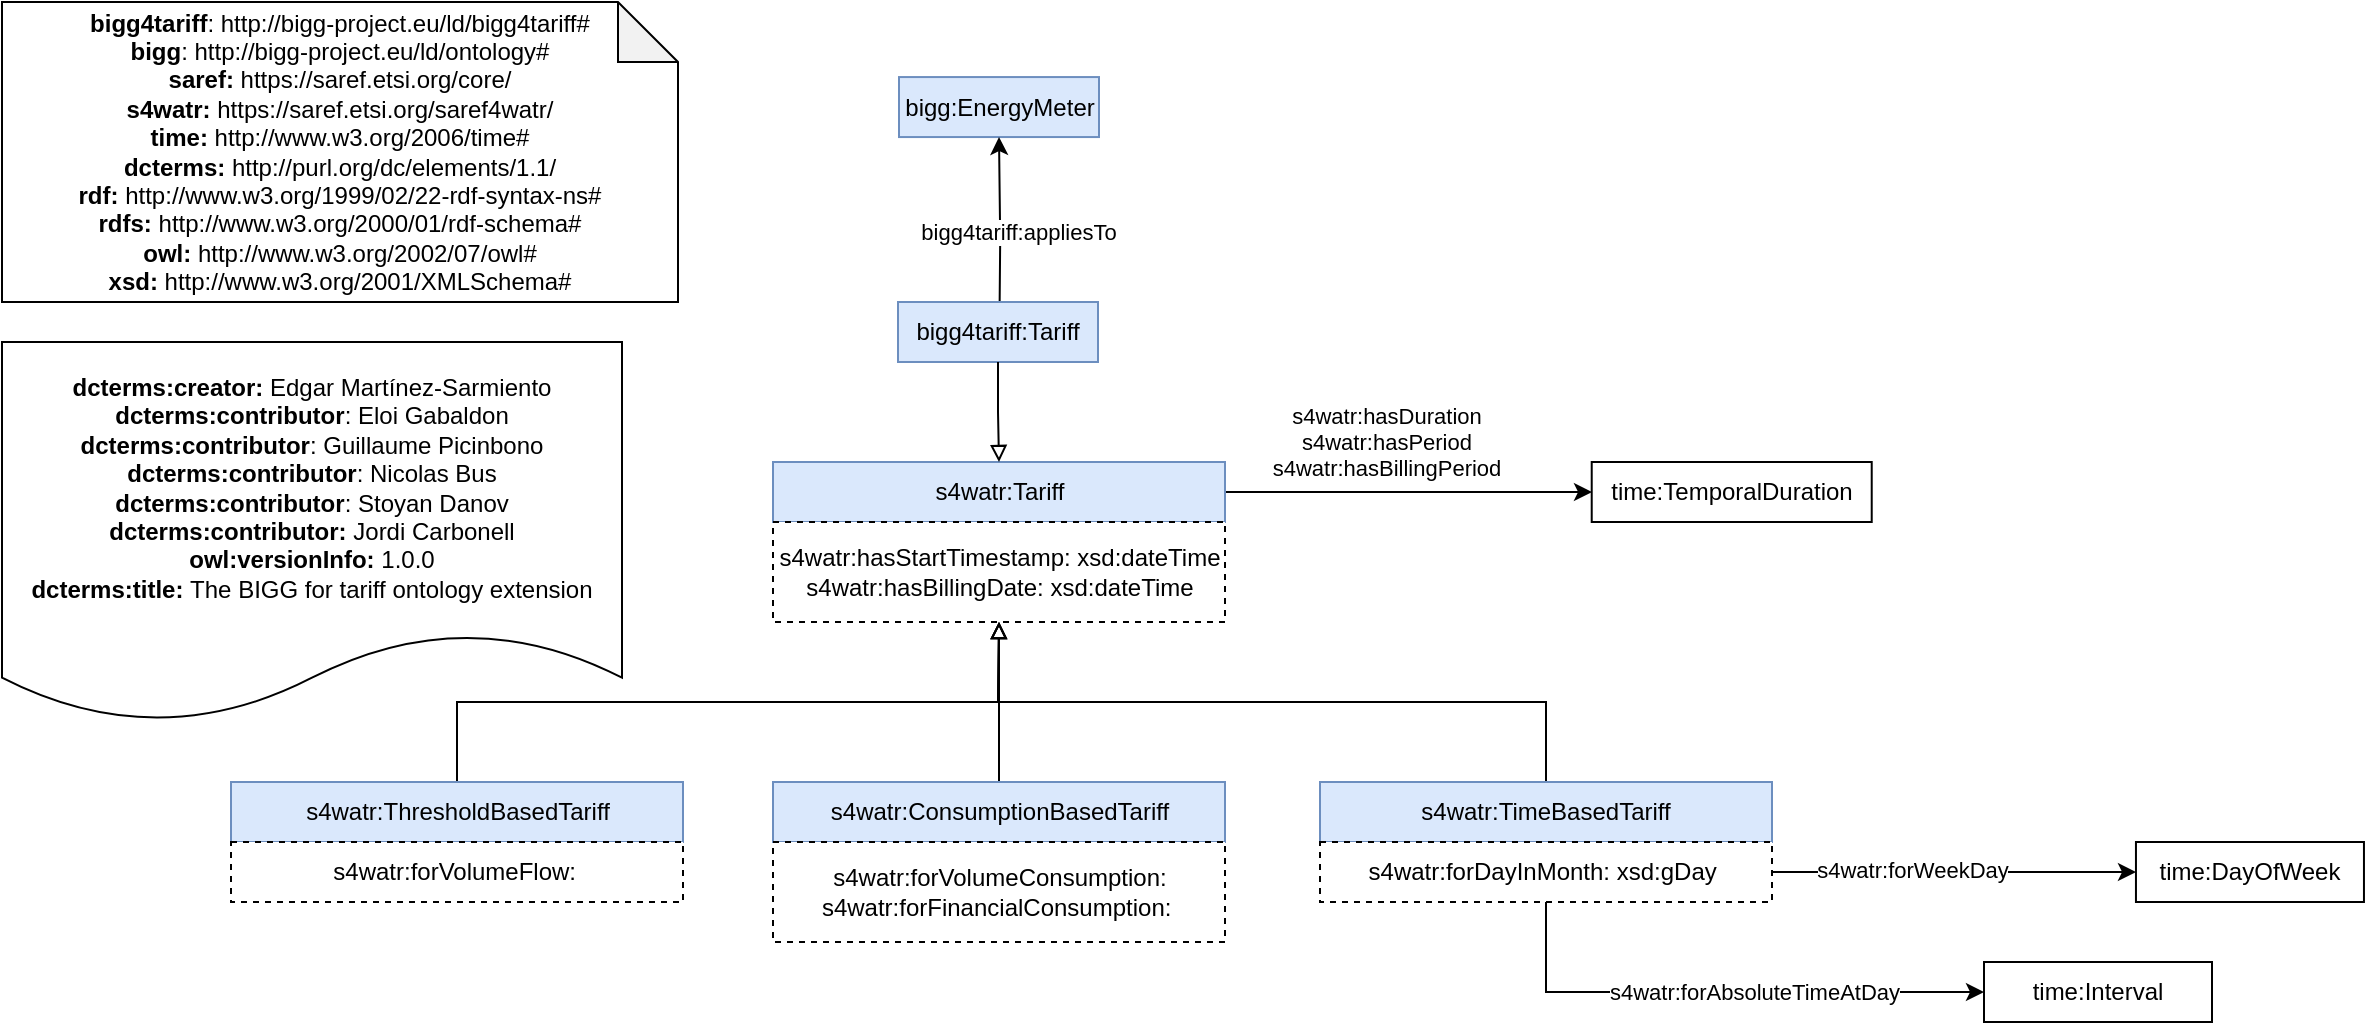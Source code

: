 <mxfile version="20.5.3" type="embed"><diagram name="Página-1" id="1WaEkd88R1eabdke-Tcu"><mxGraphModel dx="1207" dy="-813" grid="1" gridSize="10" guides="1" tooltips="1" connect="1" arrows="1" fold="1" page="1" pageScale="1" pageWidth="827" pageHeight="1169" math="0" shadow="0"><root><mxCell id="0"/><mxCell id="1" parent="0"/><mxCell id="2" value="bigg:EnergyMeter" style="rounded=0;whiteSpace=wrap;html=1;snapToPoint=1;points=[[0.1,0],[0.2,0],[0.3,0],[0.4,0],[0.5,0],[0.6,0],[0.7,0],[0.8,0],[0.9,0],[0,0.1],[0,0.3],[0,0.5],[0,0.7],[0,0.9],[0.1,1],[0.2,1],[0.3,1],[0.4,1],[0.5,1],[0.6,1],[0.7,1],[0.8,1],[0.9,1],[1,0.1],[1,0.3],[1,0.5],[1,0.7],[1,0.9]];fillColor=#dae8fc;strokeColor=#6c8ebf;" parent="1" vertex="1"><mxGeometry x="680.5" y="1457.53" width="100" height="30" as="geometry"/></mxCell><mxCell id="3" style="rounded=0;orthogonalLoop=1;jettySize=auto;html=1;edgeStyle=orthogonalEdgeStyle;" parent="1" target="2" edge="1"><mxGeometry relative="1" as="geometry"><mxPoint x="730.647" y="1590.001" as="sourcePoint"/></mxGeometry></mxCell><mxCell id="4" value="bigg4tariff:appliesTo" style="edgeLabel;html=1;align=center;verticalAlign=middle;resizable=0;points=[];" parent="3" connectable="0" vertex="1"><mxGeometry x="-0.097" y="-9" relative="1" as="geometry"><mxPoint y="-9" as="offset"/></mxGeometry></mxCell><mxCell id="5" style="edgeStyle=orthogonalEdgeStyle;rounded=0;orthogonalLoop=1;jettySize=auto;html=1;" parent="1" source="7" target="9" edge="1"><mxGeometry relative="1" as="geometry"/></mxCell><mxCell id="6" value="s4watr:hasDuration&lt;br&gt;s4watr:hasPeriod&lt;br&gt;s4watr:hasBillingPeriod" style="edgeLabel;html=1;align=center;verticalAlign=middle;resizable=0;points=[];" parent="5" connectable="0" vertex="1"><mxGeometry x="-0.149" y="-2" relative="1" as="geometry"><mxPoint x="2" y="-27" as="offset"/></mxGeometry></mxCell><mxCell id="7" value="s4watr:Tariff" style="rounded=0;whiteSpace=wrap;html=1;snapToPoint=1;points=[[0.1,0],[0.2,0],[0.3,0],[0.4,0],[0.5,0],[0.6,0],[0.7,0],[0.8,0],[0.9,0],[0,0.1],[0,0.3],[0,0.5],[0,0.7],[0,0.9],[0.1,1],[0.2,1],[0.3,1],[0.4,1],[0.5,1],[0.6,1],[0.7,1],[0.8,1],[0.9,1],[1,0.1],[1,0.3],[1,0.5],[1,0.7],[1,0.9]];fillColor=#dae8fc;strokeColor=#6c8ebf;" parent="1" vertex="1"><mxGeometry x="617.5" y="1650" width="226" height="30" as="geometry"/></mxCell><mxCell id="8" value="s4watr:hasStartTimestamp: xsd:dateTime&lt;br&gt;s4watr:hasBillingDate: xsd:dateTime" style="rounded=0;whiteSpace=wrap;html=1;snapToPoint=1;points=[[0.1,0],[0.2,0],[0.3,0],[0.4,0],[0.5,0],[0.6,0],[0.7,0],[0.8,0],[0.9,0],[0,0.1],[0,0.3],[0,0.5],[0,0.7],[0,0.9],[0.1,1],[0.2,1],[0.3,1],[0.4,1],[0.5,1],[0.6,1],[0.7,1],[0.8,1],[0.9,1],[1,0.1],[1,0.3],[1,0.5],[1,0.7],[1,0.9]];dashed=1;fillColor=#FFFFFF;" parent="1" vertex="1"><mxGeometry x="617.5" y="1680" width="226" height="50" as="geometry"/></mxCell><mxCell id="9" value="time:TemporalDuration" style="rounded=0;whiteSpace=wrap;html=1;snapToPoint=1;points=[[0.1,0],[0.2,0],[0.3,0],[0.4,0],[0.5,0],[0.6,0],[0.7,0],[0.8,0],[0.9,0],[0,0.1],[0,0.3],[0,0.5],[0,0.7],[0,0.9],[0.1,1],[0.2,1],[0.3,1],[0.4,1],[0.5,1],[0.6,1],[0.7,1],[0.8,1],[0.9,1],[1,0.1],[1,0.3],[1,0.5],[1,0.7],[1,0.9]];" parent="1" vertex="1"><mxGeometry x="1026.86" y="1650" width="140" height="30" as="geometry"/></mxCell><mxCell id="10" style="edgeStyle=orthogonalEdgeStyle;rounded=0;orthogonalLoop=1;jettySize=auto;html=1;endArrow=block;endFill=0;" parent="1" source="11" target="8" edge="1"><mxGeometry relative="1" as="geometry"><Array as="points"/></mxGeometry></mxCell><mxCell id="11" value="s4watr:ConsumptionBasedTariff" style="rounded=0;whiteSpace=wrap;html=1;snapToPoint=1;points=[[0.1,0],[0.2,0],[0.3,0],[0.4,0],[0.5,0],[0.6,0],[0.7,0],[0.8,0],[0.9,0],[0,0.1],[0,0.3],[0,0.5],[0,0.7],[0,0.9],[0.1,1],[0.2,1],[0.3,1],[0.4,1],[0.5,1],[0.6,1],[0.7,1],[0.8,1],[0.9,1],[1,0.1],[1,0.3],[1,0.5],[1,0.7],[1,0.9]];fillColor=#dae8fc;strokeColor=#6c8ebf;" parent="1" vertex="1"><mxGeometry x="617.5" y="1810" width="226" height="30" as="geometry"/></mxCell><mxCell id="12" value="s4watr:forVolumeConsumption:&lt;br&gt;s4watr:forFinancialConsumption:&amp;nbsp;" style="rounded=0;whiteSpace=wrap;html=1;snapToPoint=1;points=[[0.1,0],[0.2,0],[0.3,0],[0.4,0],[0.5,0],[0.6,0],[0.7,0],[0.8,0],[0.9,0],[0,0.1],[0,0.3],[0,0.5],[0,0.7],[0,0.9],[0.1,1],[0.2,1],[0.3,1],[0.4,1],[0.5,1],[0.6,1],[0.7,1],[0.8,1],[0.9,1],[1,0.1],[1,0.3],[1,0.5],[1,0.7],[1,0.9]];dashed=1;fillColor=#FFFFFF;" parent="1" vertex="1"><mxGeometry x="617.5" y="1840" width="226" height="50" as="geometry"/></mxCell><mxCell id="13" style="edgeStyle=orthogonalEdgeStyle;rounded=0;orthogonalLoop=1;jettySize=auto;html=1;endArrow=block;endFill=0;" parent="1" source="16" target="8" edge="1"><mxGeometry relative="1" as="geometry"><Array as="points"><mxPoint x="1004" y="1770"/><mxPoint x="730" y="1770"/></Array></mxGeometry></mxCell><mxCell id="14" value="" style="edgeStyle=orthogonalEdgeStyle;rounded=0;orthogonalLoop=1;jettySize=auto;html=1;" parent="1" source="19" target="23" edge="1"><mxGeometry relative="1" as="geometry"/></mxCell><mxCell id="15" value="s4watr:forWeekDay" style="edgeLabel;html=1;align=center;verticalAlign=middle;resizable=0;points=[];" parent="14" connectable="0" vertex="1"><mxGeometry x="-0.235" y="1" relative="1" as="geometry"><mxPoint as="offset"/></mxGeometry></mxCell><mxCell id="16" value="s4watr:TimeBasedTariff" style="rounded=0;whiteSpace=wrap;html=1;snapToPoint=1;points=[[0.1,0],[0.2,0],[0.3,0],[0.4,0],[0.5,0],[0.6,0],[0.7,0],[0.8,0],[0.9,0],[0,0.1],[0,0.3],[0,0.5],[0,0.7],[0,0.9],[0.1,1],[0.2,1],[0.3,1],[0.4,1],[0.5,1],[0.6,1],[0.7,1],[0.8,1],[0.9,1],[1,0.1],[1,0.3],[1,0.5],[1,0.7],[1,0.9]];fillColor=#dae8fc;strokeColor=#6c8ebf;" parent="1" vertex="1"><mxGeometry x="891" y="1810" width="226" height="30" as="geometry"/></mxCell><mxCell id="17" value="" style="edgeStyle=orthogonalEdgeStyle;rounded=0;orthogonalLoop=1;jettySize=auto;html=1;" parent="1" source="19" target="24" edge="1"><mxGeometry relative="1" as="geometry"><mxPoint x="1046.474" y="1949.684" as="targetPoint"/><Array as="points"><mxPoint x="1004" y="1915"/></Array></mxGeometry></mxCell><mxCell id="18" value="s4watr:forAbsoluteTimeAtDay" style="edgeLabel;html=1;align=center;verticalAlign=middle;resizable=0;points=[];" parent="17" connectable="0" vertex="1"><mxGeometry x="0.578" y="2" relative="1" as="geometry"><mxPoint x="-60" y="2" as="offset"/></mxGeometry></mxCell><mxCell id="19" value="s4watr:forDayInMonth: xsd:gDay&amp;nbsp;" style="rounded=0;whiteSpace=wrap;html=1;snapToPoint=1;points=[[0.1,0],[0.2,0],[0.3,0],[0.4,0],[0.5,0],[0.6,0],[0.7,0],[0.8,0],[0.9,0],[0,0.1],[0,0.3],[0,0.5],[0,0.7],[0,0.9],[0.1,1],[0.2,1],[0.3,1],[0.4,1],[0.5,1],[0.6,1],[0.7,1],[0.8,1],[0.9,1],[1,0.1],[1,0.3],[1,0.5],[1,0.7],[1,0.9]];dashed=1;fillColor=#FFFFFF;" parent="1" vertex="1"><mxGeometry x="891" y="1840" width="226" height="30" as="geometry"/></mxCell><mxCell id="20" style="edgeStyle=orthogonalEdgeStyle;rounded=0;orthogonalLoop=1;jettySize=auto;html=1;endArrow=block;endFill=0;" parent="1" source="21" target="8" edge="1"><mxGeometry relative="1" as="geometry"><Array as="points"><mxPoint x="460" y="1770"/><mxPoint x="730" y="1770"/></Array></mxGeometry></mxCell><mxCell id="21" value="s4watr:ThresholdBasedTariff" style="rounded=0;whiteSpace=wrap;html=1;snapToPoint=1;points=[[0.1,0],[0.2,0],[0.3,0],[0.4,0],[0.5,0],[0.6,0],[0.7,0],[0.8,0],[0.9,0],[0,0.1],[0,0.3],[0,0.5],[0,0.7],[0,0.9],[0.1,1],[0.2,1],[0.3,1],[0.4,1],[0.5,1],[0.6,1],[0.7,1],[0.8,1],[0.9,1],[1,0.1],[1,0.3],[1,0.5],[1,0.7],[1,0.9]];fillColor=#dae8fc;strokeColor=#6c8ebf;" parent="1" vertex="1"><mxGeometry x="346.5" y="1810" width="226" height="30" as="geometry"/></mxCell><mxCell id="22" value="s4watr:forVolumeFlow:&amp;nbsp;" style="rounded=0;whiteSpace=wrap;html=1;snapToPoint=1;points=[[0.1,0],[0.2,0],[0.3,0],[0.4,0],[0.5,0],[0.6,0],[0.7,0],[0.8,0],[0.9,0],[0,0.1],[0,0.3],[0,0.5],[0,0.7],[0,0.9],[0.1,1],[0.2,1],[0.3,1],[0.4,1],[0.5,1],[0.6,1],[0.7,1],[0.8,1],[0.9,1],[1,0.1],[1,0.3],[1,0.5],[1,0.7],[1,0.9]];dashed=1;fillColor=#FFFFFF;" parent="1" vertex="1"><mxGeometry x="346.5" y="1840" width="226" height="30" as="geometry"/></mxCell><mxCell id="23" value="time:DayOfWeek" style="rounded=0;whiteSpace=wrap;html=1;snapToPoint=1;points=[[0.1,0],[0.2,0],[0.3,0],[0.4,0],[0.5,0],[0.6,0],[0.7,0],[0.8,0],[0.9,0],[0,0.1],[0,0.3],[0,0.5],[0,0.7],[0,0.9],[0.1,1],[0.2,1],[0.3,1],[0.4,1],[0.5,1],[0.6,1],[0.7,1],[0.8,1],[0.9,1],[1,0.1],[1,0.3],[1,0.5],[1,0.7],[1,0.9]];" parent="1" vertex="1"><mxGeometry x="1298.98" y="1840" width="114" height="30" as="geometry"/></mxCell><mxCell id="24" value="time:Interval" style="rounded=0;whiteSpace=wrap;html=1;snapToPoint=1;points=[[0.1,0],[0.2,0],[0.3,0],[0.4,0],[0.5,0],[0.6,0],[0.7,0],[0.8,0],[0.9,0],[0,0.1],[0,0.3],[0,0.5],[0,0.7],[0,0.9],[0.1,1],[0.2,1],[0.3,1],[0.4,1],[0.5,1],[0.6,1],[0.7,1],[0.8,1],[0.9,1],[1,0.1],[1,0.3],[1,0.5],[1,0.7],[1,0.9]];" parent="1" vertex="1"><mxGeometry x="1223" y="1900" width="114" height="30" as="geometry"/></mxCell><mxCell id="25" value="&lt;div&gt;&lt;b&gt;bigg4tariff&lt;/b&gt;: http://bigg-project.eu/ld/bigg4tariff#&lt;/div&gt;&lt;div&gt;&lt;/div&gt;&lt;div&gt;&lt;b&gt;bigg&lt;/b&gt;: http://bigg-project.eu/ld/ontology#&lt;/div&gt;&lt;div&gt;&lt;/div&gt;&lt;b&gt;&lt;/b&gt;&lt;b&gt;saref:&lt;/b&gt;&amp;nbsp;https://saref.etsi.org/core/&lt;br&gt;&lt;b&gt;s4watr: &lt;/b&gt;https://saref.etsi.org/saref4watr/&lt;br&gt;&lt;span style=&quot;border-color: var(--border-color);&quot;&gt;&lt;b style=&quot;border-color: var(--border-color);&quot;&gt;time:&amp;nbsp;&lt;/b&gt;http://www.w3.org/2006/time#&lt;br&gt;&lt;b&gt;dcterms:&lt;/b&gt;&amp;nbsp;http://purl.org/dc/elements/1.1/&lt;br&gt;&lt;div&gt;&lt;b&gt;rdf:&amp;nbsp;&lt;/b&gt;http://www.w3.org/1999/02/22-rdf-syntax-ns#&lt;/div&gt;&lt;div&gt;&lt;b&gt;rdfs:&amp;nbsp;&lt;/b&gt;http://www.w3.org/2000/01/rdf-schema#&lt;/div&gt;&lt;div&gt;&lt;b&gt;owl:&lt;/b&gt;&amp;nbsp;http://www.w3.org/2002/07/owl#&lt;/div&gt;&lt;div&gt;&lt;b&gt;xsd:&amp;nbsp;&lt;/b&gt;http://www.w3.org/2001/XMLSchema#&lt;/div&gt;&lt;/span&gt;" style="shape=note;whiteSpace=wrap;html=1;backgroundOutline=1;darkOpacity=0.05;fillColor=#FFFFFF;" parent="1" vertex="1"><mxGeometry x="232" y="1420" width="338" height="150" as="geometry"/></mxCell><mxCell id="26" value="&lt;div&gt;&lt;b&gt;dcterms:creator:&lt;/b&gt;&amp;nbsp;Edgar Martínez-Sarmiento&lt;/div&gt;&lt;div&gt;&lt;div&gt;&lt;b&gt;dc&lt;/b&gt;&lt;b&gt;terms&lt;/b&gt;&lt;b&gt;:contributor&lt;/b&gt;:&amp;nbsp;Eloi Gabaldon&lt;/div&gt;&lt;div&gt;&lt;b&gt;dc&lt;/b&gt;&lt;b&gt;terms&lt;/b&gt;&lt;b&gt;:contributor&lt;/b&gt;:&amp;nbsp;Guillaume Picinbono&lt;/div&gt;&lt;div&gt;&lt;b&gt;dc&lt;/b&gt;&lt;b&gt;terms&lt;/b&gt;&lt;b&gt;:contributor&lt;/b&gt;:&amp;nbsp;Nicolas Bus&lt;/div&gt;&lt;div&gt;&lt;b&gt;dc&lt;/b&gt;&lt;b&gt;terms&lt;/b&gt;&lt;b&gt;:contributor&lt;/b&gt;:&amp;nbsp;Stoyan Danov&lt;/div&gt;&lt;div&gt;&lt;b&gt;dc&lt;/b&gt;&lt;b&gt;terms&lt;/b&gt;&lt;b&gt;:contributor:&amp;nbsp;&lt;/b&gt;Jordi Carbonell&lt;/div&gt;&lt;/div&gt;&lt;div&gt;&lt;b&gt;owl:versionInfo:&lt;/b&gt;&amp;nbsp;1.0.0&lt;/div&gt;&lt;div&gt;&lt;b&gt;dcterms:title:&lt;/b&gt;&amp;nbsp;The BIGG for tariff ontology extension&lt;/div&gt;" style="shape=document;whiteSpace=wrap;html=1;boundedLbl=1;labelBackgroundColor=#ffffff;strokeColor=#000000;fontSize=12;fontColor=#000000;size=0.233;fillColor=#FFFFFF;" parent="1" vertex="1"><mxGeometry x="232" y="1590" width="310" height="190" as="geometry"/></mxCell><mxCell id="27" value="bigg4tariff:Tariff" style="rounded=0;whiteSpace=wrap;html=1;snapToPoint=1;points=[[0.1,0],[0.2,0],[0.3,0],[0.4,0],[0.5,0],[0.6,0],[0.7,0],[0.8,0],[0.9,0],[0,0.1],[0,0.3],[0,0.5],[0,0.7],[0,0.9],[0.1,1],[0.2,1],[0.3,1],[0.4,1],[0.5,1],[0.6,1],[0.7,1],[0.8,1],[0.9,1],[1,0.1],[1,0.3],[1,0.5],[1,0.7],[1,0.9]];fillColor=#dae8fc;strokeColor=#6c8ebf;" vertex="1" parent="1"><mxGeometry x="680" y="1570" width="100" height="30" as="geometry"/></mxCell><mxCell id="28" style="edgeStyle=orthogonalEdgeStyle;rounded=0;orthogonalLoop=1;jettySize=auto;html=1;endArrow=block;endFill=0;entryX=0.5;entryY=0;entryDx=0;entryDy=0;exitX=0.5;exitY=1;exitDx=0;exitDy=0;" edge="1" parent="1" source="27" target="7"><mxGeometry relative="1" as="geometry"><Array as="points"/><mxPoint x="740.647" y="1739.471" as="sourcePoint"/><mxPoint x="740.647" y="1819.471" as="targetPoint"/></mxGeometry></mxCell></root></mxGraphModel></diagram></mxfile>